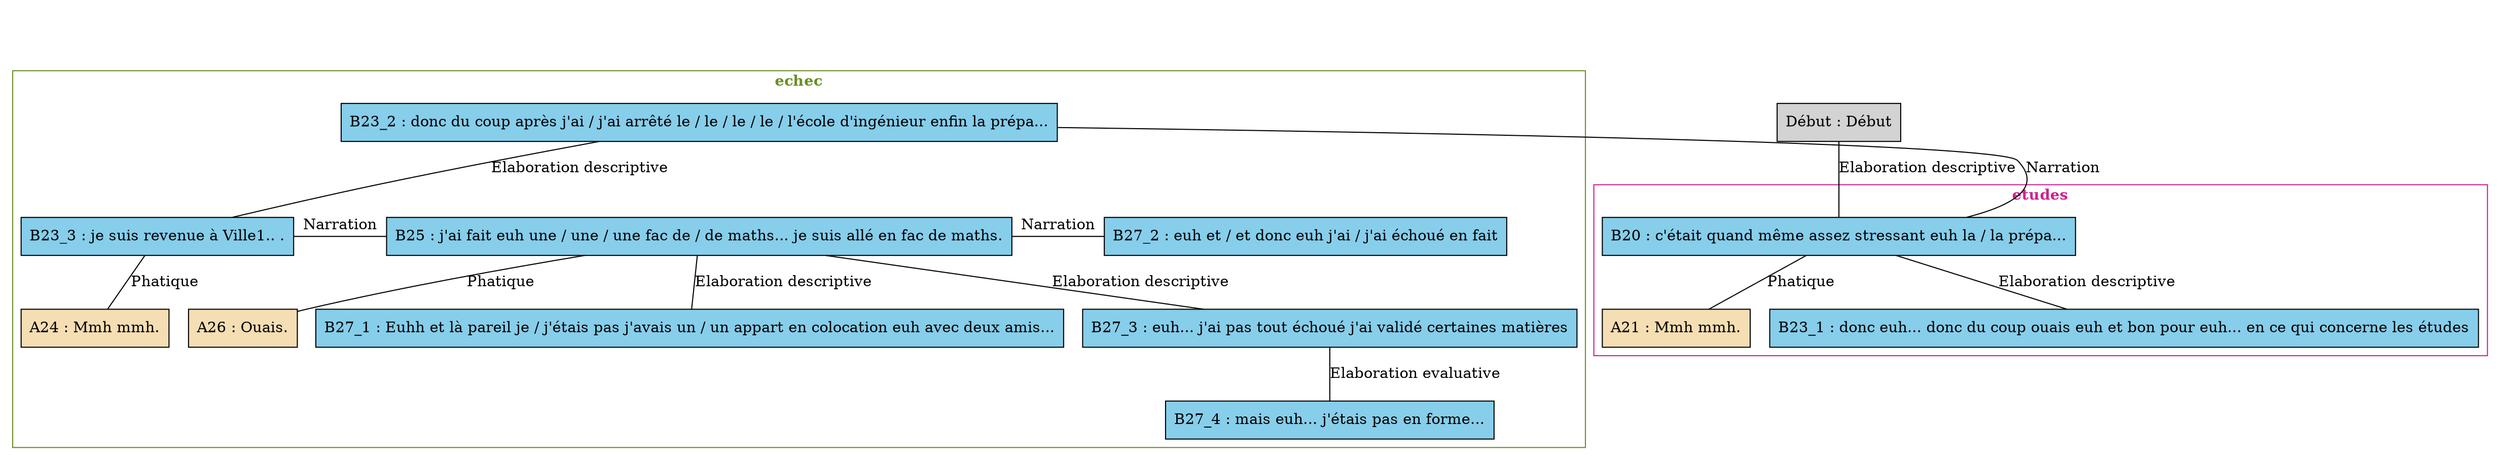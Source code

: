 digraph "Nord_-_C02" {
	node [shape=box style=filled]
	newrank=true
	zero [style=invis]
	"Début" [label="Début : Début"]
	B20 [label="B20 : c'était quand même assez stressant euh la / la prépa..." fillcolor=skyblue]
	A21 [label="A21 : Mmh mmh." fillcolor=wheat]
	B23_1 [label="B23_1 : donc euh... donc du coup ouais euh et bon pour euh... en ce qui concerne les études" fillcolor=skyblue]
	B23_2 [label="B23_2 : donc du coup après j'ai / j'ai arrêté le / le / le / le / l'école d'ingénieur enfin la prépa..." fillcolor=skyblue]
	B23_3 [label="B23_3 : je suis revenue à Ville1.. ." fillcolor=skyblue]
	A24 [label="A24 : Mmh mmh." fillcolor=wheat]
	B25 [label="B25 : j'ai fait euh une / une / une fac de / de maths... je suis allé en fac de maths." fillcolor=skyblue]
	A26 [label="A26 : Ouais." fillcolor=wheat]
	B27_1 [label="B27_1 : Euhh et là pareil je / j'étais pas j'avais un / un appart en colocation euh avec deux amis..." fillcolor=skyblue]
	B27_2 [label="B27_2 : euh et / et donc euh j'ai / j'ai échoué en fait" fillcolor=skyblue]
	B27_3 [label="B27_3 : euh... j'ai pas tout échoué j'ai validé certaines matières" fillcolor=skyblue]
	B27_4 [label="B27_4 : mais euh... j'étais pas en forme..." fillcolor=skyblue]
	zero -> "Début" [label="" style=invis]
	"Début" -> B20 [label="Elaboration descriptive" dir=none weight=2]
	B20 -> A21 [label=Phatique dir=none weight=2]
	B20 -> B23_1 [label="Elaboration descriptive" dir=none weight=2]
	zero -> B23_2 [style=invis weight=1]
	B20 -> B23_2 [label=Narration constraint=false dir=none]
	B23_2 -> B23_3 [label="Elaboration descriptive" dir=none weight=2]
	B23_3 -> A24 [label=Phatique dir=none weight=2]
	B23_2 -> B25 [style=invis weight=1]
	B23_3 -> B25 [label=Narration constraint=false dir=none]
	B25 -> B27_1 [label="Elaboration descriptive" dir=none weight=2]
	B23_2 -> B27_2 [style=invis weight=1]
	B25 -> B27_2 [label=Narration constraint=false dir=none]
	B25 -> B27_3 [label="Elaboration descriptive" dir=none weight=2]
	B25 -> A26 [label=Phatique dir=none weight=2]
	B27_3 -> B27_4 [label="Elaboration evaluative" dir=none weight=2]
	subgraph cluster_0 {
		label=<<B>etudes</B>>
		color=violetred
		fontcolor=violetred
		B20
		A21
		B23_1
	}
	subgraph cluster_1 {
		label=<<B>echec</B>>
		color=olivedrab
		fontcolor=olivedrab
		B23_2
		B23_3
		A24
		B25
		A26
		B27_1
		B27_2
		B27_3
		B27_4
	}
}
